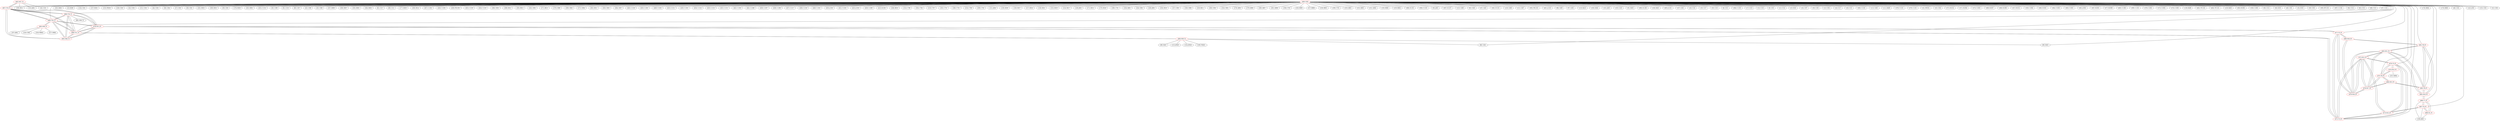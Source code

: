 graph {
	462 [label="(462) R37_T1" color=red]
	34 [label="(34) U201"]
	168 [label="(168) D611"]
	152 [label="(152) J601"]
	467 [label="(467) T19_T1"]
	463 [label="(463) R38_T1" color=red]
	316 [label="(316) C903"]
	318 [label="(318) FB903"]
	317 [label="(317) D906"]
	337 [label="(337) J902"]
	468 [label="(468) T20_T1"]
	464 [label="(464) R39_T1" color=red]
	109 [label="(109) TH401"]
	90 [label="(90) D402"]
	89 [label="(89) D401"]
	86 [label="(86) U401"]
	123 [label="(123) JP402"]
	124 [label="(124) JP403"]
	469 [label="(469) T21_T1"]
	465 [label="(465) R40_T1" color=red]
	478 [label="(478) R15_P1"]
	466 [label="(466) T18_T1"]
	469 [label="(469) T21_T1"]
	468 [label="(468) T20_T1"]
	467 [label="(467) T19_T1"]
	466 [label="(466) T18_T1" color=red]
	461 [label="(461) R36_T1"]
	478 [label="(478) R15_P1"]
	469 [label="(469) T21_T1"]
	468 [label="(468) T20_T1"]
	467 [label="(467) T19_T1"]
	465 [label="(465) R40_T1"]
	467 [label="(467) T19_T1" color=red]
	462 [label="(462) R37_T1"]
	478 [label="(478) R15_P1"]
	466 [label="(466) T18_T1"]
	469 [label="(469) T21_T1"]
	468 [label="(468) T20_T1"]
	465 [label="(465) R40_T1"]
	468 [label="(468) T20_T1" color=red]
	463 [label="(463) R38_T1"]
	478 [label="(478) R15_P1"]
	466 [label="(466) T18_T1"]
	469 [label="(469) T21_T1"]
	467 [label="(467) T19_T1"]
	465 [label="(465) R40_T1"]
	469 [label="(469) T21_T1" color=red]
	464 [label="(464) R39_T1"]
	478 [label="(478) R15_P1"]
	466 [label="(466) T18_T1"]
	468 [label="(468) T20_T1"]
	467 [label="(467) T19_T1"]
	465 [label="(465) R40_T1"]
	470 [label="(470) T3_P1" color=red]
	474 [label="(474) R14_P1"]
	475 [label="(475) T6_P1"]
	473 [label="(473) R13_P1"]
	472 [label="(472) R12_P1"]
	471 [label="(471) T2_P1"]
	471 [label="(471) T2_P1" color=red]
	473 [label="(473) R13_P1"]
	470 [label="(470) T3_P1"]
	472 [label="(472) R12_P1"]
	477 [label="(477) T5_P1"]
	478 [label="(478) R15_P1"]
	472 [label="(472) R12_P1" color=red]
	483 [label="(483) R21_P1"]
	479 [label="(479) R16_P1"]
	476 [label="(476) R17_P1"]
	473 [label="(473) R13_P1"]
	470 [label="(470) T3_P1"]
	471 [label="(471) T2_P1"]
	473 [label="(473) R13_P1" color=red]
	487 [label="(487) T4_P1"]
	470 [label="(470) T3_P1"]
	472 [label="(472) R12_P1"]
	471 [label="(471) T2_P1"]
	474 [label="(474) R14_P1" color=red]
	251 [label="(251) K804"]
	470 [label="(470) T3_P1"]
	475 [label="(475) T6_P1"]
	475 [label="(475) T6_P1" color=red]
	474 [label="(474) R14_P1"]
	470 [label="(470) T3_P1"]
	484 [label="(484) R22_P1"]
	476 [label="(476) R17_P1"]
	476 [label="(476) R17_P1" color=red]
	483 [label="(483) R21_P1"]
	479 [label="(479) R16_P1"]
	472 [label="(472) R12_P1"]
	484 [label="(484) R22_P1"]
	475 [label="(475) T6_P1"]
	477 [label="(477) T5_P1" color=red]
	471 [label="(471) T2_P1"]
	478 [label="(478) R15_P1"]
	479 [label="(479) R16_P1"]
	480 [label="(480) R20_P1"]
	478 [label="(478) R15_P1" color=red]
	466 [label="(466) T18_T1"]
	469 [label="(469) T21_T1"]
	468 [label="(468) T20_T1"]
	467 [label="(467) T19_T1"]
	465 [label="(465) R40_T1"]
	471 [label="(471) T2_P1"]
	477 [label="(477) T5_P1"]
	479 [label="(479) R16_P1" color=red]
	483 [label="(483) R21_P1"]
	472 [label="(472) R12_P1"]
	476 [label="(476) R17_P1"]
	477 [label="(477) T5_P1"]
	480 [label="(480) R20_P1"]
	480 [label="(480) R20_P1" color=red]
	481 [label="(481) T8_P1"]
	479 [label="(479) R16_P1"]
	477 [label="(477) T5_P1"]
	481 [label="(481) T8_P1" color=red]
	482 [label="(482) T9_P1"]
	483 [label="(483) R21_P1"]
	485 [label="(485) R19_P1"]
	480 [label="(480) R20_P1"]
	482 [label="(482) T9_P1" color=red]
	484 [label="(484) R22_P1"]
	483 [label="(483) R21_P1"]
	481 [label="(481) T8_P1"]
	485 [label="(485) R19_P1"]
	483 [label="(483) R21_P1" color=red]
	479 [label="(479) R16_P1"]
	472 [label="(472) R12_P1"]
	476 [label="(476) R17_P1"]
	482 [label="(482) T9_P1"]
	481 [label="(481) T8_P1"]
	485 [label="(485) R19_P1"]
	484 [label="(484) R22_P1" color=red]
	482 [label="(482) T9_P1"]
	475 [label="(475) T6_P1"]
	476 [label="(476) R17_P1"]
	485 [label="(485) R19_P1" color=red]
	482 [label="(482) T9_P1"]
	483 [label="(483) R21_P1"]
	481 [label="(481) T8_P1"]
	486 [label="(486) T7_P1"]
	486 [label="(486) T7_P1" color=red]
	488 [label="(488) R1_P1"]
	487 [label="(487) T4_P1"]
	239 [label="(239) J803"]
	485 [label="(485) R19_P1"]
	487 [label="(487) T4_P1" color=red]
	473 [label="(473) R13_P1"]
	488 [label="(488) R1_P1"]
	486 [label="(486) T7_P1"]
	239 [label="(239) J803"]
	488 [label="(488) R1_P1" color=red]
	487 [label="(487) T4_P1"]
	486 [label="(486) T7_P1"]
	239 [label="(239) J803"]
	489 [label="(489) GND" color=red]
	178 [label="(178) D604"]
	179 [label="(179) D606"]
	48 [label="(48) U301"]
	142 [label="(142) J502"]
	133 [label="(133) C502"]
	52 [label="(52) C303"]
	163 [label="(163) D602"]
	53 [label="(53) R309"]
	134 [label="(134) C501"]
	137 [label="(137) R501"]
	135 [label="(135) FB502"]
	140 [label="(140) C503"]
	54 [label="(54) U303"]
	131 [label="(131) U501"]
	44 [label="(44) U302"]
	58 [label="(58) C304"]
	57 [label="(57) C302"]
	56 [label="(56) C301"]
	161 [label="(161) D632"]
	160 [label="(160) D631"]
	59 [label="(59) C305"]
	176 [label="(176) D626"]
	162 [label="(162) D601"]
	435 [label="(435) C1315"]
	62 [label="(62) C309"]
	61 [label="(61) C310"]
	60 [label="(60) C307"]
	42 [label="(42) C306"]
	168 [label="(168) D611"]
	43 [label="(43) C308"]
	167 [label="(167) D609"]
	166 [label="(166) D607"]
	165 [label="(165) D605"]
	164 [label="(164) D603"]
	81 [label="(81) C317"]
	80 [label="(80) C311"]
	177 [label="(177) D629"]
	169 [label="(169) D614"]
	457 [label="(457) C1301"]
	456 [label="(456) U1305"]
	458 [label="(458) FB1303"]
	455 [label="(455) C1319"]
	454 [label="(454) C1310"]
	266 [label="(266) U803"]
	268 [label="(268) D812"]
	265 [label="(265) R812"]
	245 [label="(245) C805"]
	271 [label="(271) R813"]
	270 [label="(270) C808"]
	269 [label="(269) C804"]
	272 [label="(272) U804"]
	262 [label="(262) D811"]
	263 [label="(263) C803"]
	264 [label="(264) C807"]
	445 [label="(445) C1318"]
	450 [label="(450) C1305"]
	449 [label="(449) U1303"]
	425 [label="(425) C1311"]
	428 [label="(428) U1302"]
	434 [label="(434) C1314"]
	433 [label="(433) C1313"]
	432 [label="(432) C1312"]
	442 [label="(442) C1303"]
	441 [label="(441) C1308"]
	439 [label="(439) C1307"]
	438 [label="(438) C1306"]
	437 [label="(437) C1317"]
	436 [label="(436) C1316"]
	440 [label="(440) C1302"]
	430 [label="(430) J1303"]
	451 [label="(451) U1301"]
	453 [label="(453) J1302"]
	426 [label="(426) C1309"]
	423 [label="(423) R1303"]
	246 [label="(246) R810"]
	214 [label="(214) C706"]
	204 [label="(204) C704"]
	219 [label="(219) C707"]
	185 [label="(185) U701"]
	186 [label="(186) U702"]
	224 [label="(224) C708"]
	209 [label="(209) C705"]
	152 [label="(152) J601"]
	151 [label="(151) J604"]
	159 [label="(159) D630"]
	158 [label="(158) D627"]
	157 [label="(157) D624"]
	156 [label="(156) D621"]
	155 [label="(155) D619"]
	154 [label="(154) D617"]
	149 [label="(149) J602"]
	171 [label="(171) D615"]
	170 [label="(170) D618"]
	189 [label="(189) C701"]
	234 [label="(234) Q801"]
	244 [label="(244) C801"]
	240 [label="(240) J805"]
	256 [label="(256) D810"]
	257 [label="(257) C802"]
	258 [label="(258) C806"]
	259 [label="(259) R811"]
	260 [label="(260) U802"]
	254 [label="(254) U801"]
	278 [label="(278) Q805"]
	279 [label="(279) Q806"]
	280 [label="(280) Q807"]
	281 [label="(281) Q808"]
	194 [label="(194) C702"]
	226 [label="(226) D809"]
	227 [label="(227) R808"]
	228 [label="(228) R805"]
	199 [label="(199) C703"]
	233 [label="(233) Q802"]
	232 [label="(232) Q803"]
	231 [label="(231) Q804"]
	230 [label="(230) R806"]
	229 [label="(229) R804"]
	388 [label="(388) D1105"]
	394 [label="(394) U1102"]
	93 [label="(93) J402"]
	387 [label="(387) D1107"]
	122 [label="(122) C408"]
	95 [label="(95) U403"]
	86 [label="(86) U401"]
	87 [label="(87) C402"]
	382 [label="(382) D1102"]
	120 [label="(120) C406"]
	121 [label="(121) C407"]
	392 [label="(392) FB1102"]
	401 [label="(401) J1102"]
	96 [label="(96) C409"]
	97 [label="(97) C405"]
	110 [label="(110) R410"]
	100 [label="(100) D404"]
	101 [label="(101) J403"]
	103 [label="(103) C410"]
	90 [label="(90) D402"]
	91 [label="(91) D403"]
	390 [label="(390) D1106"]
	106 [label="(106) R402"]
	403 [label="(403) J1101"]
	107 [label="(107) C401"]
	18 [label="(18) C224"]
	19 [label="(19) C227"]
	20 [label="(20) C210"]
	8 [label="(8) C231"]
	384 [label="(384) C1103"]
	17 [label="(17) C223"]
	34 [label="(34) U201"]
	15 [label="(15) C218"]
	9 [label="(9) C203"]
	12 [label="(12) C214"]
	23 [label="(23) X202"]
	24 [label="(24) C207"]
	29 [label="(29) C230"]
	13 [label="(13) C205"]
	14 [label="(14) C217"]
	16 [label="(16) C221"]
	383 [label="(383) C1102"]
	113 [label="(113) U402"]
	111 [label="(111) R409"]
	378 [label="(378) U1101"]
	379 [label="(379) C1101"]
	31 [label="(31) SW201"]
	33 [label="(33) C204"]
	372 [label="(372) R1014"]
	371 [label="(371) R1004"]
	373 [label="(373) C1003"]
	369 [label="(369) R1007"]
	368 [label="(368) R1006"]
	357 [label="(357) R1015"]
	359 [label="(359) C1004"]
	360 [label="(360) D1001"]
	364 [label="(364) U1003"]
	363 [label="(363) U1002"]
	362 [label="(362) J1001"]
	367 [label="(367) R1001"]
	377 [label="(377) R1009"]
	400 [label="(400) C1106"]
	399 [label="(399) C1105"]
	376 [label="(376) C1001"]
	375 [label="(375) U1001"]
	374 [label="(374) C1002"]
	128 [label="(128) R408"]
	405 [label="(405) TP1102"]
	404 [label="(404) TP1101"]
	129 [label="(129) R403"]
	365 [label="(365) R1002"]
	358 [label="(358) C1005"]
	63 [label="(63) C312"]
	36 [label="(36) D203"]
	40 [label="(40) C201"]
	35 [label="(35) D202"]
	39 [label="(39) U202"]
	395 [label="(395) BT1101"]
	397 [label="(397) C1104"]
	64 [label="(64) C314"]
	65 [label="(65) C315"]
	66 [label="(66) C313"]
	67 [label="(67) C316"]
	468 [label="(468) T20_T1"]
	467 [label="(467) T19_T1"]
	466 [label="(466) T18_T1"]
	469 [label="(469) T21_T1"]
	470 [label="(470) T3_P1"]
	487 [label="(487) T4_P1"]
	486 [label="(486) T7_P1"]
	477 [label="(477) T5_P1"]
	482 [label="(482) T9_P1"]
	481 [label="(481) T8_P1"]
	475 [label="(475) T6_P1"]
	471 [label="(471) T2_P1"]
	462 -- 34
	462 -- 168
	462 -- 152
	462 -- 467
	463 -- 316
	463 -- 318
	463 -- 317
	463 -- 337
	463 -- 468
	464 -- 109
	464 -- 90
	464 -- 89
	464 -- 86
	464 -- 123
	464 -- 124
	464 -- 469
	465 -- 478
	465 -- 466
	465 -- 469
	465 -- 468
	465 -- 467
	466 -- 461
	466 -- 478
	466 -- 469
	466 -- 468
	466 -- 467
	466 -- 465
	467 -- 462
	467 -- 478
	467 -- 466
	467 -- 469
	467 -- 468
	467 -- 465
	468 -- 463
	468 -- 478
	468 -- 466
	468 -- 469
	468 -- 467
	468 -- 465
	469 -- 464
	469 -- 478
	469 -- 466
	469 -- 468
	469 -- 467
	469 -- 465
	470 -- 474
	470 -- 475
	470 -- 473
	470 -- 472
	470 -- 471
	471 -- 473
	471 -- 470
	471 -- 472
	471 -- 477
	471 -- 478
	472 -- 483
	472 -- 479
	472 -- 476
	472 -- 473
	472 -- 470
	472 -- 471
	473 -- 487
	473 -- 470
	473 -- 472
	473 -- 471
	474 -- 251
	474 -- 470
	474 -- 475
	475 -- 474
	475 -- 470
	475 -- 484
	475 -- 476
	476 -- 483
	476 -- 479
	476 -- 472
	476 -- 484
	476 -- 475
	477 -- 471
	477 -- 478
	477 -- 479
	477 -- 480
	478 -- 466
	478 -- 469
	478 -- 468
	478 -- 467
	478 -- 465
	478 -- 471
	478 -- 477
	479 -- 483
	479 -- 472
	479 -- 476
	479 -- 477
	479 -- 480
	480 -- 481
	480 -- 479
	480 -- 477
	481 -- 482
	481 -- 483
	481 -- 485
	481 -- 480
	482 -- 484
	482 -- 483
	482 -- 481
	482 -- 485
	483 -- 479
	483 -- 472
	483 -- 476
	483 -- 482
	483 -- 481
	483 -- 485
	484 -- 482
	484 -- 475
	484 -- 476
	485 -- 482
	485 -- 483
	485 -- 481
	485 -- 486
	486 -- 488
	486 -- 487
	486 -- 239
	486 -- 485
	487 -- 473
	487 -- 488
	487 -- 486
	487 -- 239
	488 -- 487
	488 -- 486
	488 -- 239
	489 -- 178
	489 -- 179
	489 -- 48
	489 -- 142
	489 -- 133
	489 -- 52
	489 -- 163
	489 -- 53
	489 -- 134
	489 -- 137
	489 -- 135
	489 -- 140
	489 -- 54
	489 -- 131
	489 -- 44
	489 -- 58
	489 -- 57
	489 -- 56
	489 -- 161
	489 -- 160
	489 -- 59
	489 -- 176
	489 -- 162
	489 -- 435
	489 -- 62
	489 -- 61
	489 -- 60
	489 -- 42
	489 -- 168
	489 -- 43
	489 -- 167
	489 -- 166
	489 -- 165
	489 -- 164
	489 -- 81
	489 -- 80
	489 -- 177
	489 -- 169
	489 -- 457
	489 -- 456
	489 -- 458
	489 -- 455
	489 -- 454
	489 -- 266
	489 -- 268
	489 -- 265
	489 -- 245
	489 -- 271
	489 -- 270
	489 -- 269
	489 -- 272
	489 -- 262
	489 -- 263
	489 -- 264
	489 -- 445
	489 -- 450
	489 -- 449
	489 -- 425
	489 -- 428
	489 -- 434
	489 -- 433
	489 -- 432
	489 -- 442
	489 -- 441
	489 -- 439
	489 -- 438
	489 -- 437
	489 -- 436
	489 -- 440
	489 -- 430
	489 -- 451
	489 -- 453
	489 -- 426
	489 -- 423
	489 -- 246
	489 -- 214
	489 -- 204
	489 -- 219
	489 -- 185
	489 -- 186
	489 -- 224
	489 -- 209
	489 -- 152
	489 -- 151
	489 -- 159
	489 -- 158
	489 -- 157
	489 -- 156
	489 -- 155
	489 -- 154
	489 -- 149
	489 -- 171
	489 -- 170
	489 -- 189
	489 -- 234
	489 -- 244
	489 -- 240
	489 -- 256
	489 -- 257
	489 -- 258
	489 -- 259
	489 -- 260
	489 -- 254
	489 -- 278
	489 -- 279
	489 -- 280
	489 -- 281
	489 -- 194
	489 -- 226
	489 -- 227
	489 -- 228
	489 -- 199
	489 -- 233
	489 -- 232
	489 -- 231
	489 -- 230
	489 -- 229
	489 -- 388
	489 -- 394
	489 -- 93
	489 -- 387
	489 -- 122
	489 -- 95
	489 -- 86
	489 -- 87
	489 -- 382
	489 -- 120
	489 -- 121
	489 -- 392
	489 -- 401
	489 -- 96
	489 -- 97
	489 -- 110
	489 -- 100
	489 -- 101
	489 -- 103
	489 -- 90
	489 -- 91
	489 -- 390
	489 -- 106
	489 -- 403
	489 -- 107
	489 -- 18
	489 -- 19
	489 -- 20
	489 -- 8
	489 -- 384
	489 -- 17
	489 -- 34
	489 -- 15
	489 -- 9
	489 -- 12
	489 -- 23
	489 -- 24
	489 -- 29
	489 -- 13
	489 -- 14
	489 -- 16
	489 -- 383
	489 -- 113
	489 -- 111
	489 -- 378
	489 -- 379
	489 -- 31
	489 -- 33
	489 -- 372
	489 -- 371
	489 -- 373
	489 -- 369
	489 -- 368
	489 -- 357
	489 -- 359
	489 -- 360
	489 -- 364
	489 -- 363
	489 -- 362
	489 -- 367
	489 -- 377
	489 -- 400
	489 -- 399
	489 -- 376
	489 -- 375
	489 -- 374
	489 -- 128
	489 -- 405
	489 -- 404
	489 -- 129
	489 -- 365
	489 -- 358
	489 -- 63
	489 -- 36
	489 -- 40
	489 -- 35
	489 -- 39
	489 -- 395
	489 -- 397
	489 -- 64
	489 -- 65
	489 -- 66
	489 -- 67
	489 -- 468
	489 -- 467
	489 -- 466
	489 -- 469
	489 -- 470
	489 -- 487
	489 -- 486
	489 -- 477
	489 -- 482
	489 -- 481
	489 -- 475
	489 -- 471
}
